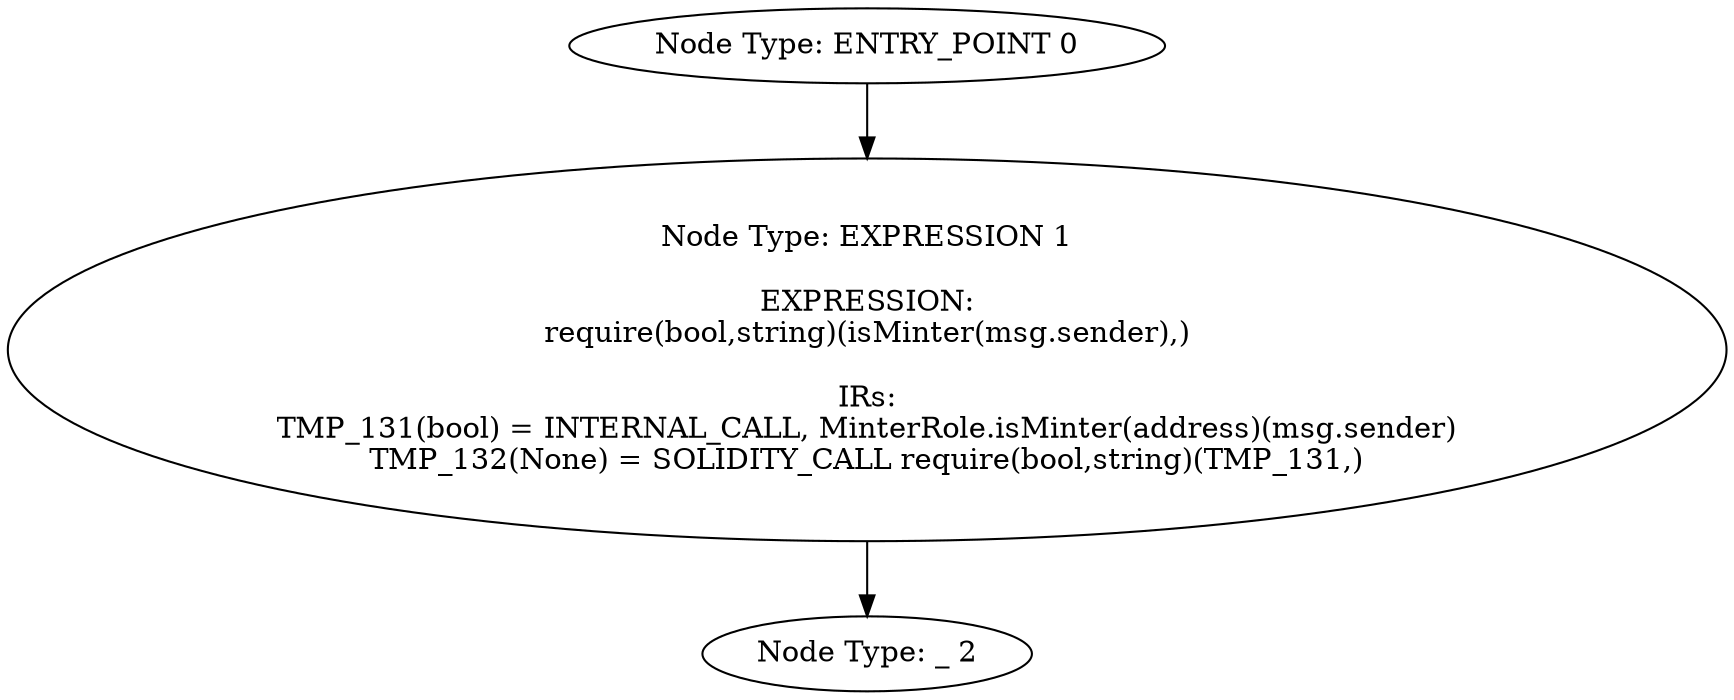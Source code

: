 digraph{
0[label="Node Type: ENTRY_POINT 0
"];
0->1;
1[label="Node Type: EXPRESSION 1

EXPRESSION:
require(bool,string)(isMinter(msg.sender),)

IRs:
TMP_131(bool) = INTERNAL_CALL, MinterRole.isMinter(address)(msg.sender)
TMP_132(None) = SOLIDITY_CALL require(bool,string)(TMP_131,)"];
1->2;
2[label="Node Type: _ 2
"];
}

